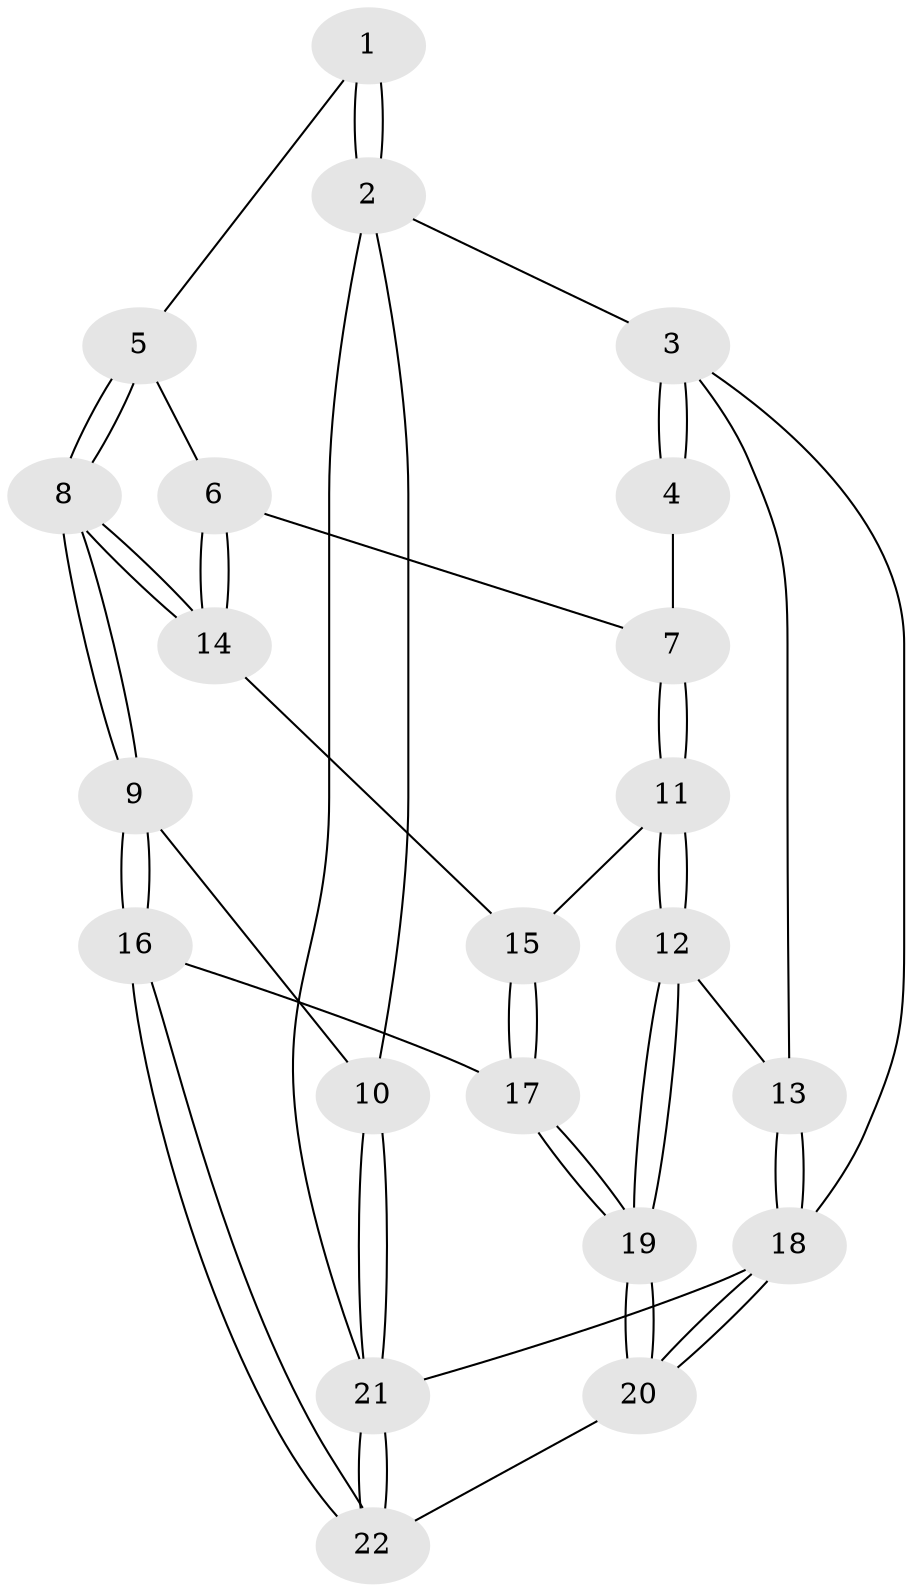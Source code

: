 // Generated by graph-tools (version 1.1) at 2025/46/02/15/25 05:46:28]
// undirected, 22 vertices, 52 edges
graph export_dot {
graph [start="1"]
  node [color=gray90,style=filled];
  1 [pos="+0.6963492602391946+0"];
  2 [pos="+1+0"];
  3 [pos="+0+0"];
  4 [pos="+0.225579316436425+0"];
  5 [pos="+0.6975508872448034+0"];
  6 [pos="+0.5537281077963954+0.22612802439616747"];
  7 [pos="+0.3708790338171389+0.19781187567442635"];
  8 [pos="+0.8800535138945142+0.287714335072501"];
  9 [pos="+0.9285665435650136+0.33429880892755576"];
  10 [pos="+1+0.35952083123552075"];
  11 [pos="+0.29284084519135106+0.3480261143927634"];
  12 [pos="+0.23759120634426972+0.4005873345986614"];
  13 [pos="+0+0.09779126522433479"];
  14 [pos="+0.5750221211538068+0.31105217089755843"];
  15 [pos="+0.5702384834198175+0.32449778617464226"];
  16 [pos="+0.6181335816612734+0.6937301023582207"];
  17 [pos="+0.5752273416400896+0.6803972028322794"];
  18 [pos="+0+1"];
  19 [pos="+0.2912359494110209+0.7121329697724913"];
  20 [pos="+0+1"];
  21 [pos="+1+1"];
  22 [pos="+1+1"];
  1 -- 2;
  1 -- 2;
  1 -- 5;
  2 -- 3;
  2 -- 10;
  2 -- 21;
  3 -- 4;
  3 -- 4;
  3 -- 13;
  3 -- 18;
  4 -- 7;
  5 -- 6;
  5 -- 8;
  5 -- 8;
  6 -- 7;
  6 -- 14;
  6 -- 14;
  7 -- 11;
  7 -- 11;
  8 -- 9;
  8 -- 9;
  8 -- 14;
  8 -- 14;
  9 -- 10;
  9 -- 16;
  9 -- 16;
  10 -- 21;
  10 -- 21;
  11 -- 12;
  11 -- 12;
  11 -- 15;
  12 -- 13;
  12 -- 19;
  12 -- 19;
  13 -- 18;
  13 -- 18;
  14 -- 15;
  15 -- 17;
  15 -- 17;
  16 -- 17;
  16 -- 22;
  16 -- 22;
  17 -- 19;
  17 -- 19;
  18 -- 20;
  18 -- 20;
  18 -- 21;
  19 -- 20;
  19 -- 20;
  20 -- 22;
  21 -- 22;
  21 -- 22;
}
